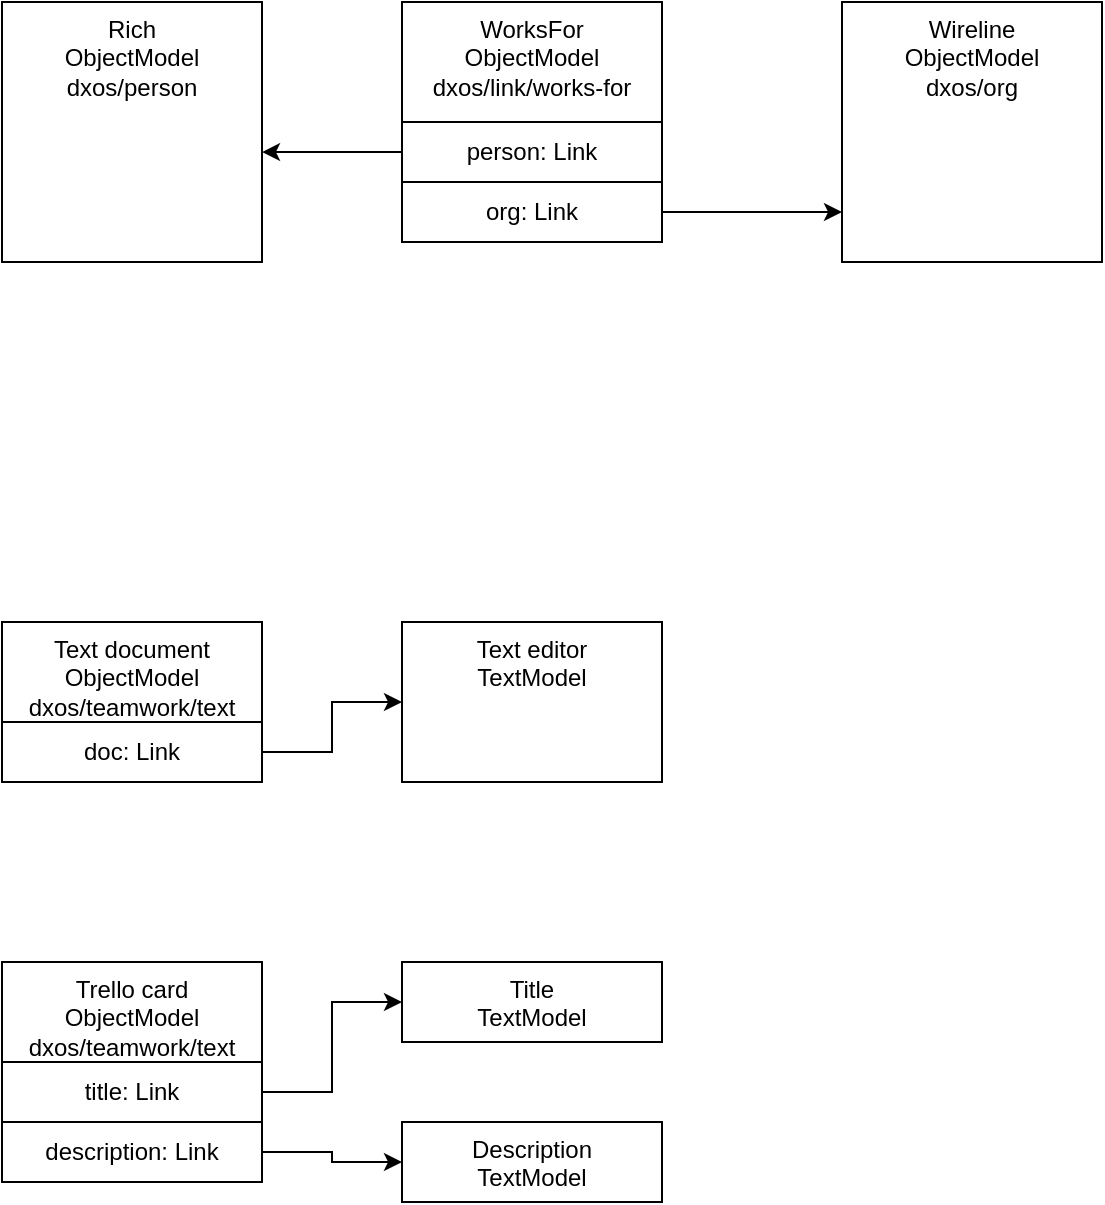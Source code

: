 <mxfile version="13.11.0" type="github">
  <diagram id="Ff-lQ3XysJ4GWBvaAmEk" name="Page-1">
    <mxGraphModel dx="1186" dy="764" grid="1" gridSize="10" guides="1" tooltips="1" connect="1" arrows="1" fold="1" page="1" pageScale="1" pageWidth="827" pageHeight="1169" math="0" shadow="0">
      <root>
        <mxCell id="0" />
        <mxCell id="1" parent="0" />
        <mxCell id="syzLjuOFg5MKVUdLKTnV-1" value="Rich&lt;br&gt;ObjectModel&lt;br&gt;dxos/person" style="rounded=0;whiteSpace=wrap;html=1;verticalAlign=top;" vertex="1" parent="1">
          <mxGeometry x="160" y="200" width="130" height="130" as="geometry" />
        </mxCell>
        <mxCell id="syzLjuOFg5MKVUdLKTnV-2" value="WorksFor&lt;br&gt;ObjectModel&lt;br&gt;dxos/link/works-for" style="rounded=0;whiteSpace=wrap;html=1;verticalAlign=top;" vertex="1" parent="1">
          <mxGeometry x="360" y="200" width="130" height="60" as="geometry" />
        </mxCell>
        <mxCell id="syzLjuOFg5MKVUdLKTnV-3" value="Wireline&lt;br&gt;ObjectModel&lt;br&gt;dxos/org" style="rounded=0;whiteSpace=wrap;html=1;verticalAlign=top;" vertex="1" parent="1">
          <mxGeometry x="580" y="200" width="130" height="130" as="geometry" />
        </mxCell>
        <mxCell id="syzLjuOFg5MKVUdLKTnV-5" style="edgeStyle=orthogonalEdgeStyle;rounded=0;orthogonalLoop=1;jettySize=auto;html=1;exitX=0;exitY=0.5;exitDx=0;exitDy=0;entryX=1;entryY=0.577;entryDx=0;entryDy=0;entryPerimeter=0;" edge="1" parent="1" source="syzLjuOFg5MKVUdLKTnV-4" target="syzLjuOFg5MKVUdLKTnV-1">
          <mxGeometry relative="1" as="geometry" />
        </mxCell>
        <mxCell id="syzLjuOFg5MKVUdLKTnV-4" value="person: Link" style="rounded=0;whiteSpace=wrap;html=1;" vertex="1" parent="1">
          <mxGeometry x="360" y="260" width="130" height="30" as="geometry" />
        </mxCell>
        <mxCell id="syzLjuOFg5MKVUdLKTnV-7" style="edgeStyle=orthogonalEdgeStyle;rounded=0;orthogonalLoop=1;jettySize=auto;html=1;exitX=1;exitY=0.5;exitDx=0;exitDy=0;entryX=0;entryY=0.808;entryDx=0;entryDy=0;entryPerimeter=0;" edge="1" parent="1" source="syzLjuOFg5MKVUdLKTnV-6" target="syzLjuOFg5MKVUdLKTnV-3">
          <mxGeometry relative="1" as="geometry" />
        </mxCell>
        <mxCell id="syzLjuOFg5MKVUdLKTnV-6" value="org: Link" style="rounded=0;whiteSpace=wrap;html=1;" vertex="1" parent="1">
          <mxGeometry x="360" y="290" width="130" height="30" as="geometry" />
        </mxCell>
        <mxCell id="syzLjuOFg5MKVUdLKTnV-8" value="Text document&lt;br&gt;ObjectModel&lt;br&gt;dxos/teamwork/text" style="rounded=0;whiteSpace=wrap;html=1;verticalAlign=top;" vertex="1" parent="1">
          <mxGeometry x="160" y="510" width="130" height="50" as="geometry" />
        </mxCell>
        <mxCell id="syzLjuOFg5MKVUdLKTnV-9" value="Text editor&lt;br&gt;TextModel" style="rounded=0;whiteSpace=wrap;html=1;verticalAlign=top;" vertex="1" parent="1">
          <mxGeometry x="360" y="510" width="130" height="80" as="geometry" />
        </mxCell>
        <mxCell id="syzLjuOFg5MKVUdLKTnV-10" style="edgeStyle=orthogonalEdgeStyle;rounded=0;orthogonalLoop=1;jettySize=auto;html=1;exitX=1;exitY=0.5;exitDx=0;exitDy=0;entryX=0;entryY=0.5;entryDx=0;entryDy=0;" edge="1" parent="1" source="syzLjuOFg5MKVUdLKTnV-11" target="syzLjuOFg5MKVUdLKTnV-9">
          <mxGeometry relative="1" as="geometry">
            <mxPoint x="360" y="575" as="targetPoint" />
          </mxGeometry>
        </mxCell>
        <mxCell id="syzLjuOFg5MKVUdLKTnV-11" value="doc: Link" style="rounded=0;whiteSpace=wrap;html=1;" vertex="1" parent="1">
          <mxGeometry x="160" y="560" width="130" height="30" as="geometry" />
        </mxCell>
        <mxCell id="syzLjuOFg5MKVUdLKTnV-13" value="Trello card&lt;br&gt;ObjectModel&lt;br&gt;dxos/teamwork/text" style="rounded=0;whiteSpace=wrap;html=1;verticalAlign=top;" vertex="1" parent="1">
          <mxGeometry x="160" y="680" width="130" height="50" as="geometry" />
        </mxCell>
        <mxCell id="syzLjuOFg5MKVUdLKTnV-14" value="Title&lt;br&gt;TextModel" style="rounded=0;whiteSpace=wrap;html=1;verticalAlign=top;" vertex="1" parent="1">
          <mxGeometry x="360" y="680" width="130" height="40" as="geometry" />
        </mxCell>
        <mxCell id="syzLjuOFg5MKVUdLKTnV-15" style="edgeStyle=orthogonalEdgeStyle;rounded=0;orthogonalLoop=1;jettySize=auto;html=1;exitX=1;exitY=0.5;exitDx=0;exitDy=0;entryX=0;entryY=0.5;entryDx=0;entryDy=0;" edge="1" parent="1" source="syzLjuOFg5MKVUdLKTnV-16" target="syzLjuOFg5MKVUdLKTnV-14">
          <mxGeometry relative="1" as="geometry">
            <mxPoint x="360" y="745" as="targetPoint" />
          </mxGeometry>
        </mxCell>
        <mxCell id="syzLjuOFg5MKVUdLKTnV-16" value="title: Link" style="rounded=0;whiteSpace=wrap;html=1;" vertex="1" parent="1">
          <mxGeometry x="160" y="730" width="130" height="30" as="geometry" />
        </mxCell>
        <mxCell id="syzLjuOFg5MKVUdLKTnV-17" value="Description&lt;br&gt;TextModel" style="rounded=0;whiteSpace=wrap;html=1;verticalAlign=top;" vertex="1" parent="1">
          <mxGeometry x="360" y="760" width="130" height="40" as="geometry" />
        </mxCell>
        <mxCell id="syzLjuOFg5MKVUdLKTnV-19" style="edgeStyle=orthogonalEdgeStyle;rounded=0;orthogonalLoop=1;jettySize=auto;html=1;exitX=1;exitY=0.5;exitDx=0;exitDy=0;" edge="1" parent="1" source="syzLjuOFg5MKVUdLKTnV-18" target="syzLjuOFg5MKVUdLKTnV-17">
          <mxGeometry relative="1" as="geometry" />
        </mxCell>
        <mxCell id="syzLjuOFg5MKVUdLKTnV-18" value="description: Link" style="rounded=0;whiteSpace=wrap;html=1;" vertex="1" parent="1">
          <mxGeometry x="160" y="760" width="130" height="30" as="geometry" />
        </mxCell>
      </root>
    </mxGraphModel>
  </diagram>
</mxfile>
